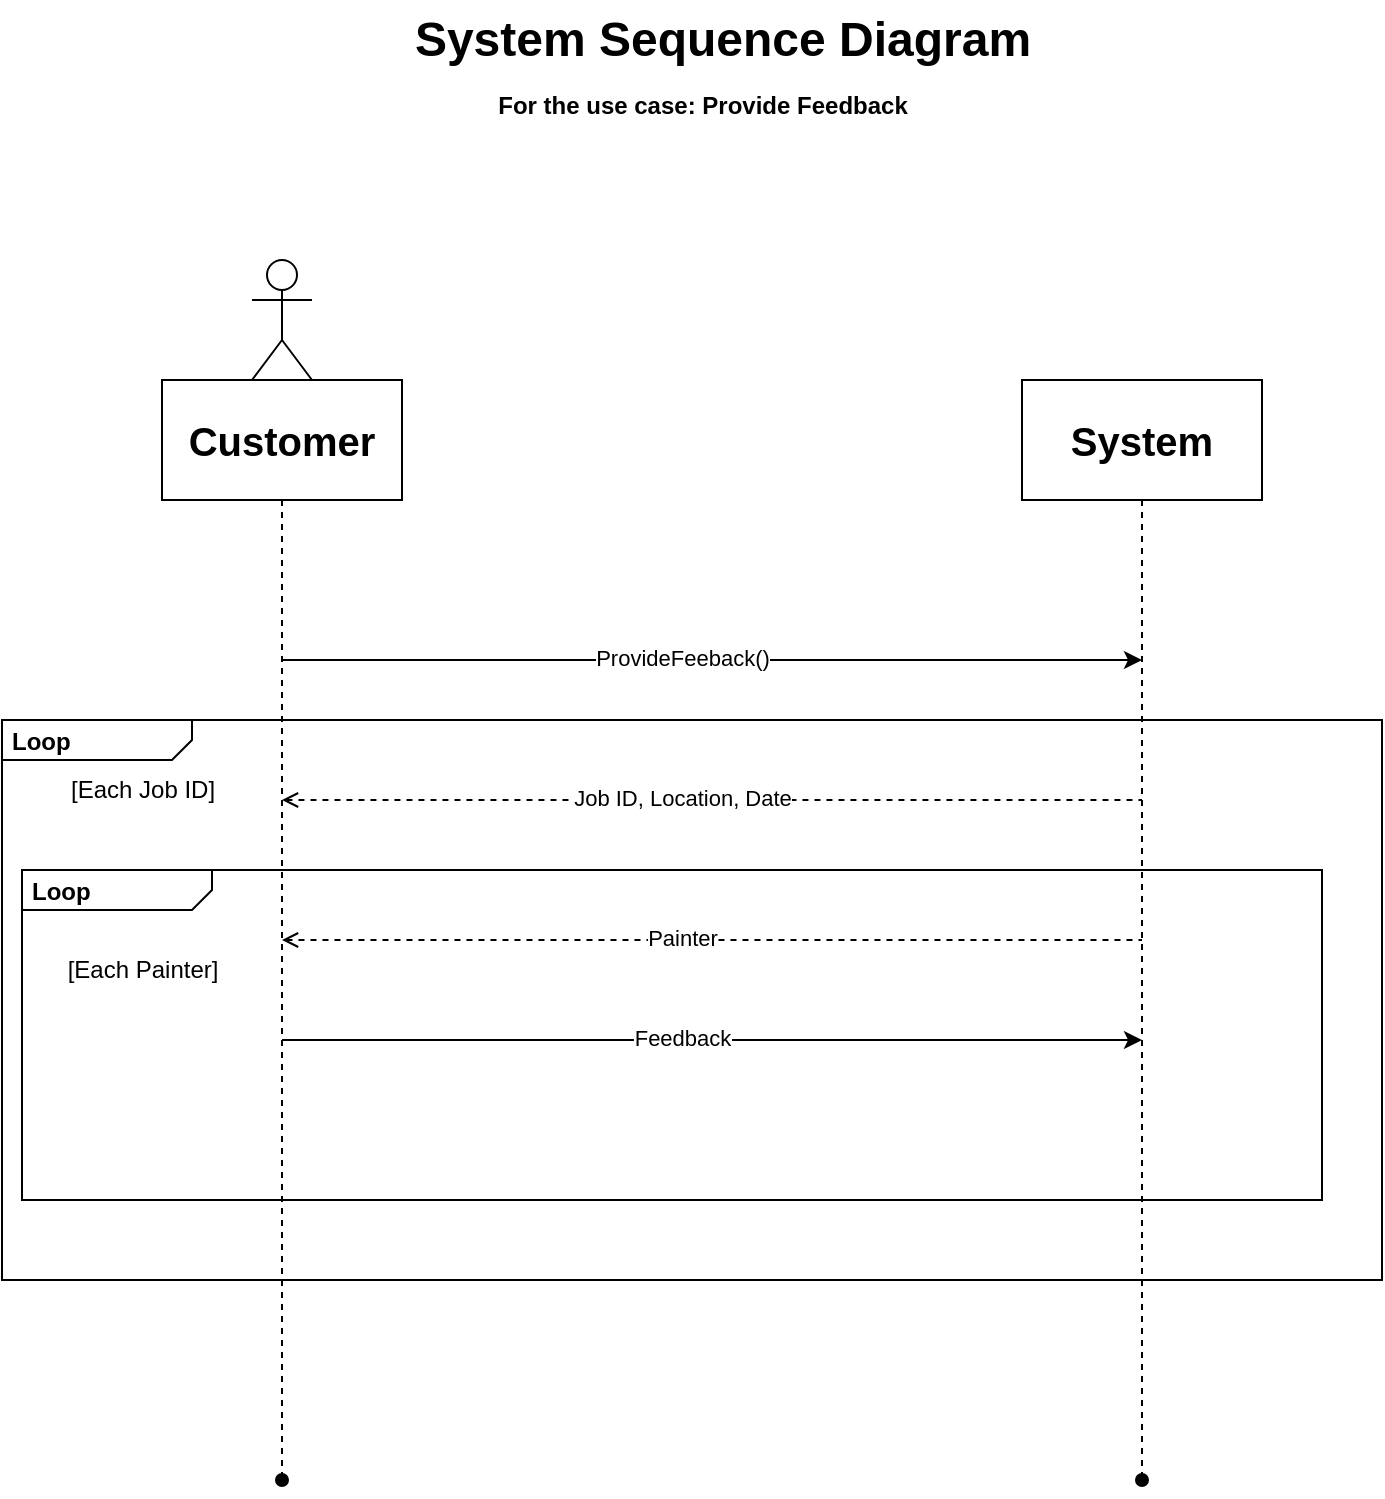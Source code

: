 <mxfile version="24.6.4" type="device">
  <diagram name="Page-1" id="7K9Vz1AuptdPzYT-hU5l">
    <mxGraphModel dx="829" dy="1549" grid="1" gridSize="10" guides="1" tooltips="1" connect="1" arrows="1" fold="1" page="1" pageScale="1" pageWidth="827" pageHeight="1169" math="0" shadow="0">
      <root>
        <mxCell id="0" />
        <mxCell id="1" parent="0" />
        <mxCell id="Scu1nhkaeJdZqNDRtTOE-22" value="&lt;p style=&quot;margin:0px;margin-top:4px;margin-left:5px;text-align:left;&quot;&gt;&lt;b&gt;Loop&lt;/b&gt;&lt;/p&gt;" style="html=1;shape=mxgraph.sysml.package;overflow=fill;labelX=95;align=left;spacingLeft=5;verticalAlign=top;spacingTop=-3;" vertex="1" parent="1">
          <mxGeometry x="40" y="430" width="690" height="280" as="geometry" />
        </mxCell>
        <mxCell id="Scu1nhkaeJdZqNDRtTOE-23" value="&lt;p style=&quot;margin:0px;margin-top:4px;margin-left:5px;text-align:left;&quot;&gt;&lt;b&gt;Loop&lt;/b&gt;&lt;/p&gt;" style="html=1;shape=mxgraph.sysml.package;overflow=fill;labelX=95;align=left;spacingLeft=5;verticalAlign=top;spacingTop=-3;" vertex="1" parent="1">
          <mxGeometry x="50" y="505" width="650" height="165" as="geometry" />
        </mxCell>
        <mxCell id="Scu1nhkaeJdZqNDRtTOE-7" style="edgeStyle=orthogonalEdgeStyle;rounded=0;orthogonalLoop=1;jettySize=auto;html=1;dashed=1;endArrow=oval;endFill=1;" edge="1" parent="1" source="Scu1nhkaeJdZqNDRtTOE-1">
          <mxGeometry relative="1" as="geometry">
            <mxPoint x="180" y="810" as="targetPoint" />
          </mxGeometry>
        </mxCell>
        <mxCell id="Scu1nhkaeJdZqNDRtTOE-1" value="&lt;b&gt;&lt;font style=&quot;font-size: 20px;&quot;&gt;Customer&lt;/font&gt;&lt;/b&gt;" style="rounded=0;whiteSpace=wrap;html=1;" vertex="1" parent="1">
          <mxGeometry x="120" y="260" width="120" height="60" as="geometry" />
        </mxCell>
        <mxCell id="Scu1nhkaeJdZqNDRtTOE-6" value="" style="shape=umlActor;verticalLabelPosition=bottom;verticalAlign=top;html=1;outlineConnect=0;" vertex="1" parent="1">
          <mxGeometry x="165" y="200" width="30" height="60" as="geometry" />
        </mxCell>
        <mxCell id="Scu1nhkaeJdZqNDRtTOE-8" style="edgeStyle=orthogonalEdgeStyle;rounded=0;orthogonalLoop=1;jettySize=auto;html=1;dashed=1;endArrow=oval;endFill=1;" edge="1" parent="1" source="Scu1nhkaeJdZqNDRtTOE-9">
          <mxGeometry relative="1" as="geometry">
            <mxPoint x="610" y="810" as="targetPoint" />
          </mxGeometry>
        </mxCell>
        <mxCell id="Scu1nhkaeJdZqNDRtTOE-9" value="&lt;b&gt;&lt;font style=&quot;font-size: 20px;&quot;&gt;System&lt;/font&gt;&lt;/b&gt;" style="rounded=0;whiteSpace=wrap;html=1;" vertex="1" parent="1">
          <mxGeometry x="550" y="260" width="120" height="60" as="geometry" />
        </mxCell>
        <mxCell id="Scu1nhkaeJdZqNDRtTOE-12" value="" style="edgeStyle=elbowEdgeStyle;fontSize=12;html=1;endArrow=classic;endFill=1;rounded=0;elbow=horizontal;startArrow=none;startFill=0;" edge="1" parent="1">
          <mxGeometry width="160" relative="1" as="geometry">
            <mxPoint x="180" y="400" as="sourcePoint" />
            <mxPoint x="610" y="400" as="targetPoint" />
          </mxGeometry>
        </mxCell>
        <mxCell id="Scu1nhkaeJdZqNDRtTOE-13" value="ProvideFeeback()" style="edgeLabel;html=1;align=center;verticalAlign=middle;resizable=0;points=[];" vertex="1" connectable="0" parent="Scu1nhkaeJdZqNDRtTOE-12">
          <mxGeometry x="-0.07" y="1" relative="1" as="geometry">
            <mxPoint as="offset" />
          </mxGeometry>
        </mxCell>
        <mxCell id="Scu1nhkaeJdZqNDRtTOE-14" value="" style="edgeStyle=elbowEdgeStyle;fontSize=12;html=1;endArrow=none;endFill=0;rounded=0;elbow=horizontal;startArrow=open;startFill=0;dashed=1;" edge="1" parent="1">
          <mxGeometry width="160" relative="1" as="geometry">
            <mxPoint x="180" y="470" as="sourcePoint" />
            <mxPoint x="610" y="470" as="targetPoint" />
          </mxGeometry>
        </mxCell>
        <mxCell id="Scu1nhkaeJdZqNDRtTOE-15" value="Job ID, Location, Date" style="edgeLabel;html=1;align=center;verticalAlign=middle;resizable=0;points=[];" vertex="1" connectable="0" parent="Scu1nhkaeJdZqNDRtTOE-14">
          <mxGeometry x="-0.07" y="1" relative="1" as="geometry">
            <mxPoint as="offset" />
          </mxGeometry>
        </mxCell>
        <mxCell id="Scu1nhkaeJdZqNDRtTOE-18" value="" style="edgeStyle=elbowEdgeStyle;fontSize=12;html=1;endArrow=none;endFill=0;rounded=0;elbow=horizontal;startArrow=open;startFill=0;dashed=1;" edge="1" parent="1">
          <mxGeometry width="160" relative="1" as="geometry">
            <mxPoint x="180" y="540" as="sourcePoint" />
            <mxPoint x="610" y="540" as="targetPoint" />
          </mxGeometry>
        </mxCell>
        <mxCell id="Scu1nhkaeJdZqNDRtTOE-19" value="Painter" style="edgeLabel;html=1;align=center;verticalAlign=middle;resizable=0;points=[];" vertex="1" connectable="0" parent="Scu1nhkaeJdZqNDRtTOE-18">
          <mxGeometry x="-0.07" y="1" relative="1" as="geometry">
            <mxPoint as="offset" />
          </mxGeometry>
        </mxCell>
        <mxCell id="Scu1nhkaeJdZqNDRtTOE-20" value="" style="edgeStyle=elbowEdgeStyle;fontSize=12;html=1;endArrow=classic;endFill=1;rounded=0;elbow=horizontal;startArrow=none;startFill=0;" edge="1" parent="1">
          <mxGeometry width="160" relative="1" as="geometry">
            <mxPoint x="180" y="590" as="sourcePoint" />
            <mxPoint x="610" y="590" as="targetPoint" />
          </mxGeometry>
        </mxCell>
        <mxCell id="Scu1nhkaeJdZqNDRtTOE-21" value="Feedback" style="edgeLabel;html=1;align=center;verticalAlign=middle;resizable=0;points=[];" vertex="1" connectable="0" parent="Scu1nhkaeJdZqNDRtTOE-20">
          <mxGeometry x="-0.07" y="1" relative="1" as="geometry">
            <mxPoint as="offset" />
          </mxGeometry>
        </mxCell>
        <mxCell id="Scu1nhkaeJdZqNDRtTOE-24" value="[Each Pai&lt;span style=&quot;background-color: initial;&quot;&gt;nter]&lt;/span&gt;" style="text;html=1;align=center;verticalAlign=middle;resizable=0;points=[];autosize=1;strokeColor=none;fillColor=none;" vertex="1" parent="1">
          <mxGeometry x="60" y="540" width="100" height="30" as="geometry" />
        </mxCell>
        <mxCell id="Scu1nhkaeJdZqNDRtTOE-26" value="[Each&amp;nbsp;&lt;span style=&quot;background-color: initial;&quot;&gt;Job ID]&lt;/span&gt;" style="text;html=1;align=center;verticalAlign=middle;resizable=0;points=[];autosize=1;strokeColor=none;fillColor=none;" vertex="1" parent="1">
          <mxGeometry x="60" y="450" width="100" height="30" as="geometry" />
        </mxCell>
        <mxCell id="Scu1nhkaeJdZqNDRtTOE-27" value="System Sequence Diagram" style="text;strokeColor=none;fillColor=none;html=1;fontSize=24;fontStyle=1;verticalAlign=middle;align=center;" vertex="1" parent="1">
          <mxGeometry x="350" y="70" width="100" height="40" as="geometry" />
        </mxCell>
        <mxCell id="Scu1nhkaeJdZqNDRtTOE-29" value="For the use case: Provide Feedback" style="text;align=center;fontStyle=1;verticalAlign=middle;spacingLeft=3;spacingRight=3;strokeColor=none;rotatable=0;points=[[0,0.5],[1,0.5]];portConstraint=eastwest;html=1;" vertex="1" parent="1">
          <mxGeometry x="350" y="110" width="80" height="26" as="geometry" />
        </mxCell>
      </root>
    </mxGraphModel>
  </diagram>
</mxfile>
